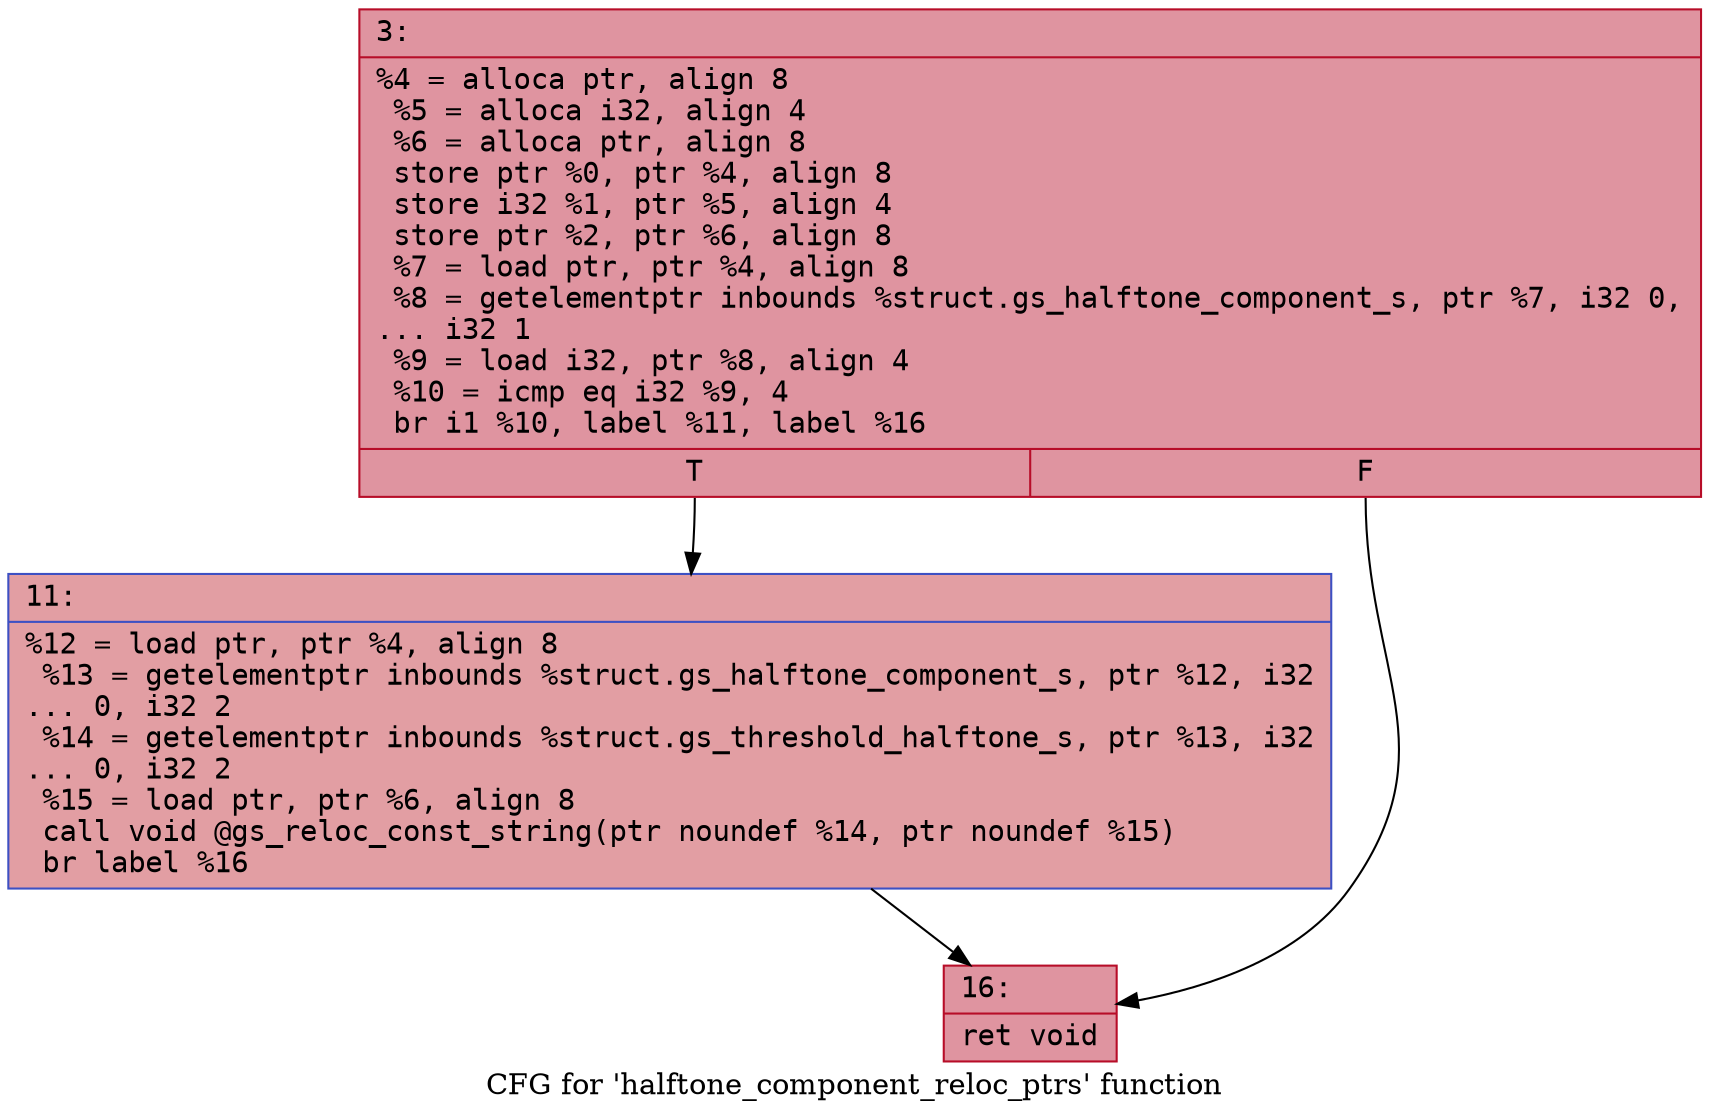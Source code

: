 digraph "CFG for 'halftone_component_reloc_ptrs' function" {
	label="CFG for 'halftone_component_reloc_ptrs' function";

	Node0x6000013be490 [shape=record,color="#b70d28ff", style=filled, fillcolor="#b70d2870" fontname="Courier",label="{3:\l|  %4 = alloca ptr, align 8\l  %5 = alloca i32, align 4\l  %6 = alloca ptr, align 8\l  store ptr %0, ptr %4, align 8\l  store i32 %1, ptr %5, align 4\l  store ptr %2, ptr %6, align 8\l  %7 = load ptr, ptr %4, align 8\l  %8 = getelementptr inbounds %struct.gs_halftone_component_s, ptr %7, i32 0,\l... i32 1\l  %9 = load i32, ptr %8, align 4\l  %10 = icmp eq i32 %9, 4\l  br i1 %10, label %11, label %16\l|{<s0>T|<s1>F}}"];
	Node0x6000013be490:s0 -> Node0x6000013be4e0[tooltip="3 -> 11\nProbability 50.00%" ];
	Node0x6000013be490:s1 -> Node0x6000013be530[tooltip="3 -> 16\nProbability 50.00%" ];
	Node0x6000013be4e0 [shape=record,color="#3d50c3ff", style=filled, fillcolor="#be242e70" fontname="Courier",label="{11:\l|  %12 = load ptr, ptr %4, align 8\l  %13 = getelementptr inbounds %struct.gs_halftone_component_s, ptr %12, i32\l... 0, i32 2\l  %14 = getelementptr inbounds %struct.gs_threshold_halftone_s, ptr %13, i32\l... 0, i32 2\l  %15 = load ptr, ptr %6, align 8\l  call void @gs_reloc_const_string(ptr noundef %14, ptr noundef %15)\l  br label %16\l}"];
	Node0x6000013be4e0 -> Node0x6000013be530[tooltip="11 -> 16\nProbability 100.00%" ];
	Node0x6000013be530 [shape=record,color="#b70d28ff", style=filled, fillcolor="#b70d2870" fontname="Courier",label="{16:\l|  ret void\l}"];
}
